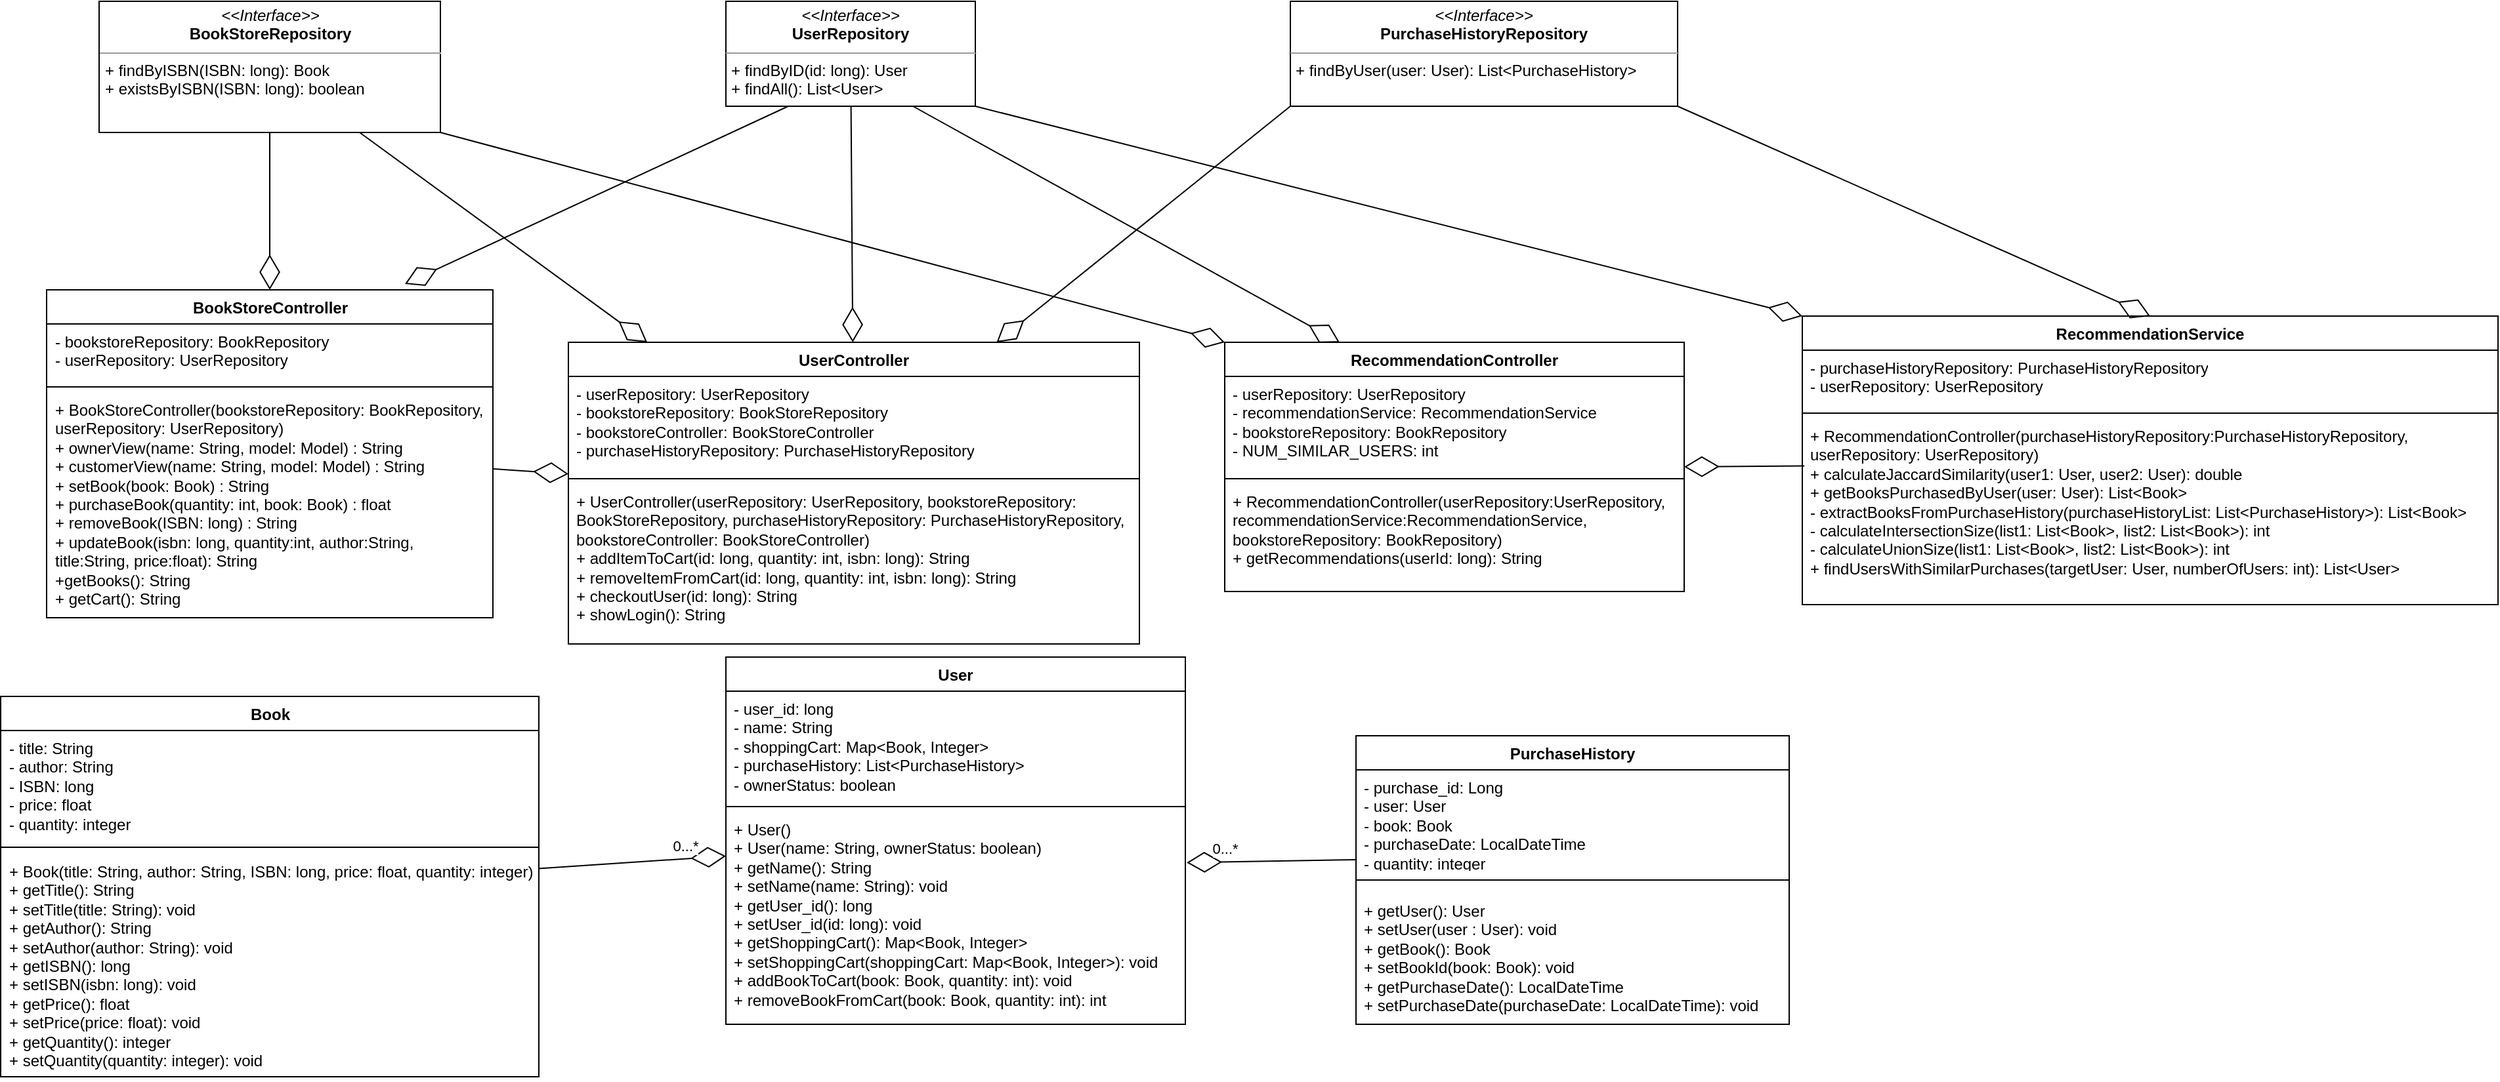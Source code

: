 <mxfile version="22.1.4" type="device" pages="2">
  <diagram name="UML" id="WKEywlk1RXcTtSPavdyv">
    <mxGraphModel dx="3390" dy="2147" grid="1" gridSize="10" guides="1" tooltips="1" connect="1" arrows="1" fold="1" page="1" pageScale="1" pageWidth="850" pageHeight="1100" math="0" shadow="0">
      <root>
        <mxCell id="0" />
        <mxCell id="1" parent="0" />
        <mxCell id="YEF2Sqq3tF4Mfp9ND1T1-14" value="Book" style="swimlane;fontStyle=1;align=center;verticalAlign=top;childLayout=stackLayout;horizontal=1;startSize=26;horizontalStack=0;resizeParent=1;resizeParentMax=0;resizeLast=0;collapsible=1;marginBottom=0;whiteSpace=wrap;html=1;" parent="1" vertex="1">
          <mxGeometry x="-322.5" y="-130" width="410" height="290" as="geometry" />
        </mxCell>
        <mxCell id="YEF2Sqq3tF4Mfp9ND1T1-15" value="- title: String&lt;br style=&quot;border-color: var(--border-color);&quot;&gt;- author: String&lt;br style=&quot;border-color: var(--border-color);&quot;&gt;- ISBN: long&lt;br&gt;- price: float&lt;br&gt;- quantity: integer" style="text;strokeColor=none;fillColor=none;align=left;verticalAlign=top;spacingLeft=4;spacingRight=4;overflow=hidden;rotatable=0;points=[[0,0.5],[1,0.5]];portConstraint=eastwest;whiteSpace=wrap;html=1;" parent="YEF2Sqq3tF4Mfp9ND1T1-14" vertex="1">
          <mxGeometry y="26" width="410" height="84" as="geometry" />
        </mxCell>
        <mxCell id="YEF2Sqq3tF4Mfp9ND1T1-16" value="" style="line;strokeWidth=1;fillColor=none;align=left;verticalAlign=middle;spacingTop=-1;spacingLeft=3;spacingRight=3;rotatable=0;labelPosition=right;points=[];portConstraint=eastwest;strokeColor=inherit;" parent="YEF2Sqq3tF4Mfp9ND1T1-14" vertex="1">
          <mxGeometry y="110" width="410" height="10" as="geometry" />
        </mxCell>
        <mxCell id="YEF2Sqq3tF4Mfp9ND1T1-17" value="+ Book(title: String, author: String, ISBN: long, price: float, quantity: integer)&lt;br&gt;+ getTitle(): String&lt;br&gt;+ setTitle(title: String): void&lt;br&gt;+ getAuthor(): String&lt;br style=&quot;border-color: var(--border-color);&quot;&gt;+ setAuthor(author: String): void&lt;br&gt;+ getISBN(): long&lt;br style=&quot;border-color: var(--border-color);&quot;&gt;+ setISBN(isbn: long): void&lt;br&gt;+ getPrice(): float&lt;br style=&quot;border-color: var(--border-color);&quot;&gt;+ setPrice(price: float): void&lt;br&gt;+ getQuantity(): integer&lt;br style=&quot;border-color: var(--border-color);&quot;&gt;+ setQuantity(quantity: integer): void" style="text;strokeColor=none;fillColor=none;align=left;verticalAlign=top;spacingLeft=4;spacingRight=4;overflow=hidden;rotatable=0;points=[[0,0.5],[1,0.5]];portConstraint=eastwest;whiteSpace=wrap;html=1;" parent="YEF2Sqq3tF4Mfp9ND1T1-14" vertex="1">
          <mxGeometry y="120" width="410" height="170" as="geometry" />
        </mxCell>
        <mxCell id="YEF2Sqq3tF4Mfp9ND1T1-27" value="User" style="swimlane;fontStyle=1;align=center;verticalAlign=top;childLayout=stackLayout;horizontal=1;startSize=26;horizontalStack=0;resizeParent=1;resizeParentMax=0;resizeLast=0;collapsible=1;marginBottom=0;whiteSpace=wrap;html=1;" parent="1" vertex="1">
          <mxGeometry x="230" y="-160" width="350" height="280" as="geometry" />
        </mxCell>
        <mxCell id="YEF2Sqq3tF4Mfp9ND1T1-28" value="- user_id: long&lt;br&gt;- name: String&lt;br&gt;- shoppingCart: Map&amp;lt;Book, Integer&amp;gt;&lt;br&gt;-&amp;nbsp;purchaseHistory&lt;span style=&quot;background-color: initial;&quot;&gt;: List&amp;lt;PurchaseHistory&amp;gt;&lt;br&gt;- ownerStatus: boolean&lt;br&gt;&lt;/span&gt;" style="text;strokeColor=none;fillColor=none;align=left;verticalAlign=top;spacingLeft=4;spacingRight=4;overflow=hidden;rotatable=0;points=[[0,0.5],[1,0.5]];portConstraint=eastwest;whiteSpace=wrap;html=1;" parent="YEF2Sqq3tF4Mfp9ND1T1-27" vertex="1">
          <mxGeometry y="26" width="350" height="84" as="geometry" />
        </mxCell>
        <mxCell id="YEF2Sqq3tF4Mfp9ND1T1-29" value="" style="line;strokeWidth=1;fillColor=none;align=left;verticalAlign=middle;spacingTop=-1;spacingLeft=3;spacingRight=3;rotatable=0;labelPosition=right;points=[];portConstraint=eastwest;strokeColor=inherit;" parent="YEF2Sqq3tF4Mfp9ND1T1-27" vertex="1">
          <mxGeometry y="110" width="350" height="8" as="geometry" />
        </mxCell>
        <mxCell id="YEF2Sqq3tF4Mfp9ND1T1-4" value="+ User()&lt;br&gt;+ User(name: String, ownerStatus: boolean)&lt;br&gt;+ getName(): String&lt;br&gt;+ setName(name: String): void&lt;br&gt;+ getUser_id(): long&lt;br&gt;+ setUser_id(id: long): void&lt;br&gt;+ getShoppingCart(): Map&amp;lt;Book, Integer&amp;gt;&lt;br&gt;+ setShoppingCart(shoppingCart: Map&amp;lt;Book, Integer&amp;gt;): void&lt;br&gt;+ addBookToCart(book: Book, quantity: int): void&lt;br&gt;+ removeBookFromCart(book: Book, quantity: int): int&lt;br&gt;&lt;br&gt;" style="text;strokeColor=none;fillColor=none;align=left;verticalAlign=top;spacingLeft=4;spacingRight=4;overflow=hidden;rotatable=0;points=[[0,0.5],[1,0.5]];portConstraint=eastwest;whiteSpace=wrap;html=1;" parent="YEF2Sqq3tF4Mfp9ND1T1-27" vertex="1">
          <mxGeometry y="118" width="350" height="162" as="geometry" />
        </mxCell>
        <mxCell id="YEF2Sqq3tF4Mfp9ND1T1-51" value="" style="endArrow=diamondThin;endFill=0;endSize=24;html=1;rounded=0;" parent="1" source="YEF2Sqq3tF4Mfp9ND1T1-14" target="YEF2Sqq3tF4Mfp9ND1T1-27" edge="1">
          <mxGeometry width="160" relative="1" as="geometry">
            <mxPoint x="-90" y="-26" as="sourcePoint" />
            <mxPoint x="-90" y="123" as="targetPoint" />
          </mxGeometry>
        </mxCell>
        <mxCell id="YEF2Sqq3tF4Mfp9ND1T1-52" value="0...*" style="edgeLabel;html=1;align=center;verticalAlign=middle;resizable=0;points=[];" parent="YEF2Sqq3tF4Mfp9ND1T1-51" vertex="1" connectable="0">
          <mxGeometry x="0.556" relative="1" as="geometry">
            <mxPoint y="-10" as="offset" />
          </mxGeometry>
        </mxCell>
        <mxCell id="YEF2Sqq3tF4Mfp9ND1T1-53" value="&lt;p style=&quot;margin:0px;margin-top:4px;text-align:center;&quot;&gt;&lt;i&gt;&amp;lt;&amp;lt;Interface&amp;gt;&amp;gt;&lt;/i&gt;&lt;br&gt;&lt;b&gt;BookStoreRepository&lt;/b&gt;&lt;/p&gt;&lt;hr size=&quot;1&quot;&gt;&lt;p style=&quot;margin:0px;margin-left:4px;&quot;&gt;&lt;/p&gt;&lt;p style=&quot;margin:0px;margin-left:4px;&quot;&gt;&lt;span style=&quot;background-color: initial;&quot;&gt;+ findByISBN(ISBN: long): Book&lt;/span&gt;&lt;br&gt;&lt;/p&gt;&lt;p style=&quot;margin:0px;margin-left:4px;&quot;&gt;&lt;span style=&quot;background-color: initial;&quot;&gt;+ existsByISBN(ISBN: long): boolean&lt;/span&gt;&lt;/p&gt;" style="verticalAlign=top;align=left;overflow=fill;fontSize=12;fontFamily=Helvetica;html=1;whiteSpace=wrap;" parent="1" vertex="1">
          <mxGeometry x="-247.5" y="-660" width="260" height="100" as="geometry" />
        </mxCell>
        <mxCell id="YEF2Sqq3tF4Mfp9ND1T1-54" value="&lt;p style=&quot;margin:0px;margin-top:4px;text-align:center;&quot;&gt;&lt;i&gt;&amp;lt;&amp;lt;Interface&amp;gt;&amp;gt;&lt;/i&gt;&lt;br&gt;&lt;b&gt;UserRepository&lt;/b&gt;&lt;/p&gt;&lt;hr size=&quot;1&quot;&gt;&lt;p style=&quot;margin:0px;margin-left:4px;&quot;&gt;&lt;/p&gt;&lt;p style=&quot;margin:0px;margin-left:4px;&quot;&gt;&lt;span style=&quot;background-color: initial;&quot;&gt;+ findByID(id: long): User&lt;/span&gt;&lt;br&gt;&lt;/p&gt;&lt;p style=&quot;margin:0px;margin-left:4px;&quot;&gt;&lt;span style=&quot;background-color: initial;&quot;&gt;+ findAll(): List&amp;lt;User&amp;gt;&lt;/span&gt;&lt;/p&gt;" style="verticalAlign=top;align=left;overflow=fill;fontSize=12;fontFamily=Helvetica;html=1;whiteSpace=wrap;" parent="1" vertex="1">
          <mxGeometry x="230" y="-660" width="190" height="80" as="geometry" />
        </mxCell>
        <mxCell id="YEF2Sqq3tF4Mfp9ND1T1-55" value="BookStoreController" style="swimlane;fontStyle=1;align=center;verticalAlign=top;childLayout=stackLayout;horizontal=1;startSize=26;horizontalStack=0;resizeParent=1;resizeParentMax=0;resizeLast=0;collapsible=1;marginBottom=0;whiteSpace=wrap;html=1;" parent="1" vertex="1">
          <mxGeometry x="-287.5" y="-440" width="340" height="250" as="geometry" />
        </mxCell>
        <mxCell id="YEF2Sqq3tF4Mfp9ND1T1-56" value="- bookstoreRepository: BookRepository&lt;br&gt;- userRepository: UserRepository" style="text;strokeColor=none;fillColor=none;align=left;verticalAlign=top;spacingLeft=4;spacingRight=4;overflow=hidden;rotatable=0;points=[[0,0.5],[1,0.5]];portConstraint=eastwest;whiteSpace=wrap;html=1;" parent="YEF2Sqq3tF4Mfp9ND1T1-55" vertex="1">
          <mxGeometry y="26" width="340" height="44" as="geometry" />
        </mxCell>
        <mxCell id="YEF2Sqq3tF4Mfp9ND1T1-57" value="" style="line;strokeWidth=1;fillColor=none;align=left;verticalAlign=middle;spacingTop=-1;spacingLeft=3;spacingRight=3;rotatable=0;labelPosition=right;points=[];portConstraint=eastwest;strokeColor=inherit;" parent="YEF2Sqq3tF4Mfp9ND1T1-55" vertex="1">
          <mxGeometry y="70" width="340" height="8" as="geometry" />
        </mxCell>
        <mxCell id="YEF2Sqq3tF4Mfp9ND1T1-58" value="+ BookStoreController(bookstoreRepository: BookRepository, userRepository: UserRepository)&lt;br&gt;+ ownerView(name: String, model: Model) : String&lt;br&gt;+ customerView(name: String, model: Model) : String&lt;br&gt;+ setBook(book: Book) : String&lt;br&gt;+ purchaseBook(quantity: int, book: Book) : float&lt;br style=&quot;border-color: var(--border-color);&quot;&gt;+ removeBook(ISBN: long) : String&lt;br&gt;+ updateBook(isbn: long, quantity:int, author:String, title:String, price:float): String&lt;br&gt;+getBooks():&amp;nbsp;String&lt;br&gt;+ getCart(): String" style="text;strokeColor=none;fillColor=none;align=left;verticalAlign=top;spacingLeft=4;spacingRight=4;overflow=hidden;rotatable=0;points=[[0,0.5],[1,0.5]];portConstraint=eastwest;whiteSpace=wrap;html=1;" parent="YEF2Sqq3tF4Mfp9ND1T1-55" vertex="1">
          <mxGeometry y="78" width="340" height="172" as="geometry" />
        </mxCell>
        <mxCell id="YEF2Sqq3tF4Mfp9ND1T1-59" value="UserController" style="swimlane;fontStyle=1;align=center;verticalAlign=top;childLayout=stackLayout;horizontal=1;startSize=26;horizontalStack=0;resizeParent=1;resizeParentMax=0;resizeLast=0;collapsible=1;marginBottom=0;whiteSpace=wrap;html=1;" parent="1" vertex="1">
          <mxGeometry x="110" y="-400" width="435" height="230" as="geometry" />
        </mxCell>
        <mxCell id="YEF2Sqq3tF4Mfp9ND1T1-60" value="- userRepository: UserRepository&lt;br&gt;- bookstoreRepository: BookStoreRepository&lt;br&gt;- bookstoreController: BookStoreController&lt;br&gt;- purchaseHistoryRepository: PurchaseHistoryRepository" style="text;strokeColor=none;fillColor=none;align=left;verticalAlign=top;spacingLeft=4;spacingRight=4;overflow=hidden;rotatable=0;points=[[0,0.5],[1,0.5]];portConstraint=eastwest;whiteSpace=wrap;html=1;" parent="YEF2Sqq3tF4Mfp9ND1T1-59" vertex="1">
          <mxGeometry y="26" width="435" height="74" as="geometry" />
        </mxCell>
        <mxCell id="YEF2Sqq3tF4Mfp9ND1T1-61" value="" style="line;strokeWidth=1;fillColor=none;align=left;verticalAlign=middle;spacingTop=-1;spacingLeft=3;spacingRight=3;rotatable=0;labelPosition=right;points=[];portConstraint=eastwest;strokeColor=inherit;" parent="YEF2Sqq3tF4Mfp9ND1T1-59" vertex="1">
          <mxGeometry y="100" width="435" height="8" as="geometry" />
        </mxCell>
        <mxCell id="YEF2Sqq3tF4Mfp9ND1T1-62" value="+ UserController(userRepository: UserRepository, bookstoreRepository: BookStoreRepository, purchaseHistoryRepository: PurchaseHistoryRepository, bookstoreController: BookStoreController)&lt;br&gt;+ addItemToCart(id: long, quantity: int, isbn: long): String&lt;br&gt;+&amp;nbsp;removeItemFromCart(id: long, quantity: int, isbn: long): String&lt;br&gt;+&amp;nbsp;checkoutUser(id: long): String&lt;br&gt;+&amp;nbsp;showLogin(): String&lt;br&gt;&lt;br&gt;" style="text;strokeColor=none;fillColor=none;align=left;verticalAlign=top;spacingLeft=4;spacingRight=4;overflow=hidden;rotatable=0;points=[[0,0.5],[1,0.5]];portConstraint=eastwest;whiteSpace=wrap;html=1;" parent="YEF2Sqq3tF4Mfp9ND1T1-59" vertex="1">
          <mxGeometry y="108" width="435" height="122" as="geometry" />
        </mxCell>
        <mxCell id="YEF2Sqq3tF4Mfp9ND1T1-63" value="" style="endArrow=diamondThin;endFill=0;endSize=24;html=1;rounded=0;" parent="1" source="YEF2Sqq3tF4Mfp9ND1T1-53" target="YEF2Sqq3tF4Mfp9ND1T1-55" edge="1">
          <mxGeometry width="160" relative="1" as="geometry">
            <mxPoint x="-140" y="-390" as="sourcePoint" />
            <mxPoint x="20" y="-390" as="targetPoint" />
          </mxGeometry>
        </mxCell>
        <mxCell id="YEF2Sqq3tF4Mfp9ND1T1-64" value="" style="endArrow=diamondThin;endFill=0;endSize=24;html=1;rounded=0;" parent="1" source="YEF2Sqq3tF4Mfp9ND1T1-54" target="YEF2Sqq3tF4Mfp9ND1T1-59" edge="1">
          <mxGeometry width="160" relative="1" as="geometry">
            <mxPoint x="270" y="-390" as="sourcePoint" />
            <mxPoint x="430" y="-390" as="targetPoint" />
          </mxGeometry>
        </mxCell>
        <mxCell id="UNTQfhGXlUXe9K679DsB-1" value="" style="endArrow=diamondThin;endFill=0;endSize=24;html=1;rounded=0;" parent="1" source="YEF2Sqq3tF4Mfp9ND1T1-53" target="YEF2Sqq3tF4Mfp9ND1T1-59" edge="1">
          <mxGeometry width="160" relative="1" as="geometry">
            <mxPoint x="-107" y="-430" as="sourcePoint" />
            <mxPoint x="-107" y="-390" as="targetPoint" />
          </mxGeometry>
        </mxCell>
        <mxCell id="UNTQfhGXlUXe9K679DsB-3" value="" style="endArrow=diamondThin;endFill=0;endSize=24;html=1;rounded=0;" parent="1" source="YEF2Sqq3tF4Mfp9ND1T1-55" target="YEF2Sqq3tF4Mfp9ND1T1-59" edge="1">
          <mxGeometry width="160" relative="1" as="geometry">
            <mxPoint x="-97" y="-420" as="sourcePoint" />
            <mxPoint x="-97" y="-380" as="targetPoint" />
          </mxGeometry>
        </mxCell>
        <mxCell id="JMdeGjAT3sS1Xwz495Ht-1" value="&lt;p style=&quot;margin:0px;margin-top:4px;text-align:center;&quot;&gt;&lt;i&gt;&amp;lt;&amp;lt;Interface&amp;gt;&amp;gt;&lt;/i&gt;&lt;br&gt;&lt;b&gt;PurchaseHistoryRepository&lt;/b&gt;&lt;/p&gt;&lt;hr size=&quot;1&quot;&gt;&lt;p style=&quot;margin:0px;margin-left:4px;&quot;&gt;&lt;/p&gt;&lt;p style=&quot;margin:0px;margin-left:4px;&quot;&gt;&lt;span style=&quot;background-color: initial;&quot;&gt;+ findByUser(user: User): List&amp;lt;PurchaseHistory&amp;gt;&lt;/span&gt;&lt;/p&gt;" style="verticalAlign=top;align=left;overflow=fill;fontSize=12;fontFamily=Helvetica;html=1;whiteSpace=wrap;" vertex="1" parent="1">
          <mxGeometry x="660" y="-660" width="295" height="80" as="geometry" />
        </mxCell>
        <mxCell id="JMdeGjAT3sS1Xwz495Ht-2" value="PurchaseHistory" style="swimlane;fontStyle=1;align=center;verticalAlign=top;childLayout=stackLayout;horizontal=1;startSize=26;horizontalStack=0;resizeParent=1;resizeParentMax=0;resizeLast=0;collapsible=1;marginBottom=0;whiteSpace=wrap;html=1;" vertex="1" parent="1">
          <mxGeometry x="710" y="-100" width="330" height="220" as="geometry" />
        </mxCell>
        <mxCell id="JMdeGjAT3sS1Xwz495Ht-3" value="- purchase_id: Long&lt;br style=&quot;border-color: var(--border-color);&quot;&gt;- user: User&lt;br style=&quot;border-color: var(--border-color);&quot;&gt;- book: Book&lt;br&gt;- purchaseDate: LocalDateTime&lt;br&gt;- quantity: integer" style="text;strokeColor=none;fillColor=none;align=left;verticalAlign=top;spacingLeft=4;spacingRight=4;overflow=hidden;rotatable=0;points=[[0,0.5],[1,0.5]];portConstraint=eastwest;whiteSpace=wrap;html=1;" vertex="1" parent="JMdeGjAT3sS1Xwz495Ht-2">
          <mxGeometry y="26" width="330" height="74" as="geometry" />
        </mxCell>
        <mxCell id="JMdeGjAT3sS1Xwz495Ht-4" value="" style="line;strokeWidth=1;fillColor=none;align=left;verticalAlign=middle;spacingTop=-1;spacingLeft=3;spacingRight=3;rotatable=0;labelPosition=right;points=[];portConstraint=eastwest;strokeColor=inherit;" vertex="1" parent="JMdeGjAT3sS1Xwz495Ht-2">
          <mxGeometry y="100" width="330" height="20" as="geometry" />
        </mxCell>
        <mxCell id="JMdeGjAT3sS1Xwz495Ht-5" value="+ getUser(): User&lt;br&gt;+ setUser(user : User): void&lt;br&gt;+ getBook(): Book&lt;br&gt;+ setBookId(book: Book): void&lt;br&gt;+ getPurchaseDate(): LocalDateTime&lt;br&gt;+ setPurchaseDate(purchaseDate: LocalDateTime): void" style="text;strokeColor=none;fillColor=none;align=left;verticalAlign=top;spacingLeft=4;spacingRight=4;overflow=hidden;rotatable=0;points=[[0,0.5],[1,0.5]];portConstraint=eastwest;whiteSpace=wrap;html=1;" vertex="1" parent="JMdeGjAT3sS1Xwz495Ht-2">
          <mxGeometry y="120" width="330" height="100" as="geometry" />
        </mxCell>
        <mxCell id="JMdeGjAT3sS1Xwz495Ht-7" value="RecommendationController" style="swimlane;fontStyle=1;align=center;verticalAlign=top;childLayout=stackLayout;horizontal=1;startSize=26;horizontalStack=0;resizeParent=1;resizeParentMax=0;resizeLast=0;collapsible=1;marginBottom=0;whiteSpace=wrap;html=1;" vertex="1" parent="1">
          <mxGeometry x="610" y="-400" width="350" height="190" as="geometry" />
        </mxCell>
        <mxCell id="JMdeGjAT3sS1Xwz495Ht-8" value="- userRepository: UserRepository&lt;br&gt;- recommendationService: RecommendationService&lt;br&gt;- bookstoreRepository: BookRepository&lt;br&gt;- NUM_SIMILAR_USERS: int" style="text;strokeColor=none;fillColor=none;align=left;verticalAlign=top;spacingLeft=4;spacingRight=4;overflow=hidden;rotatable=0;points=[[0,0.5],[1,0.5]];portConstraint=eastwest;whiteSpace=wrap;html=1;" vertex="1" parent="JMdeGjAT3sS1Xwz495Ht-7">
          <mxGeometry y="26" width="350" height="74" as="geometry" />
        </mxCell>
        <mxCell id="JMdeGjAT3sS1Xwz495Ht-9" value="" style="line;strokeWidth=1;fillColor=none;align=left;verticalAlign=middle;spacingTop=-1;spacingLeft=3;spacingRight=3;rotatable=0;labelPosition=right;points=[];portConstraint=eastwest;strokeColor=inherit;" vertex="1" parent="JMdeGjAT3sS1Xwz495Ht-7">
          <mxGeometry y="100" width="350" height="8" as="geometry" />
        </mxCell>
        <mxCell id="JMdeGjAT3sS1Xwz495Ht-10" value="+ RecommendationController(userRepository:UserRepository, recommendationService:RecommendationService, bookstoreRepository: BookRepository)&lt;br&gt;+ getRecommendations(userId: long): String" style="text;strokeColor=none;fillColor=none;align=left;verticalAlign=top;spacingLeft=4;spacingRight=4;overflow=hidden;rotatable=0;points=[[0,0.5],[1,0.5]];portConstraint=eastwest;whiteSpace=wrap;html=1;" vertex="1" parent="JMdeGjAT3sS1Xwz495Ht-7">
          <mxGeometry y="108" width="350" height="82" as="geometry" />
        </mxCell>
        <mxCell id="JMdeGjAT3sS1Xwz495Ht-11" value="RecommendationService" style="swimlane;fontStyle=1;align=center;verticalAlign=top;childLayout=stackLayout;horizontal=1;startSize=26;horizontalStack=0;resizeParent=1;resizeParentMax=0;resizeLast=0;collapsible=1;marginBottom=0;whiteSpace=wrap;html=1;" vertex="1" parent="1">
          <mxGeometry x="1050" y="-420" width="530" height="220" as="geometry" />
        </mxCell>
        <mxCell id="JMdeGjAT3sS1Xwz495Ht-12" value="- purchaseHistoryRepository:&amp;nbsp;PurchaseHistoryRepository&lt;br&gt;- userRepository: UserRepository" style="text;strokeColor=none;fillColor=none;align=left;verticalAlign=top;spacingLeft=4;spacingRight=4;overflow=hidden;rotatable=0;points=[[0,0.5],[1,0.5]];portConstraint=eastwest;whiteSpace=wrap;html=1;" vertex="1" parent="JMdeGjAT3sS1Xwz495Ht-11">
          <mxGeometry y="26" width="530" height="44" as="geometry" />
        </mxCell>
        <mxCell id="JMdeGjAT3sS1Xwz495Ht-13" value="" style="line;strokeWidth=1;fillColor=none;align=left;verticalAlign=middle;spacingTop=-1;spacingLeft=3;spacingRight=3;rotatable=0;labelPosition=right;points=[];portConstraint=eastwest;strokeColor=inherit;" vertex="1" parent="JMdeGjAT3sS1Xwz495Ht-11">
          <mxGeometry y="70" width="530" height="8" as="geometry" />
        </mxCell>
        <mxCell id="JMdeGjAT3sS1Xwz495Ht-14" value="+ RecommendationController(purchaseHistoryRepository:PurchaseHistoryRepository, userRepository: UserRepository)&lt;br&gt;+ calculateJaccardSimilarity(user1: User, user2: User): double&lt;br&gt;+&amp;nbsp;getBooksPurchasedByUser(user: User): List&amp;lt;Book&amp;gt;&lt;br&gt;-&amp;nbsp;extractBooksFromPurchaseHistory(purchaseHistoryList: List&amp;lt;PurchaseHistory&amp;gt;): List&amp;lt;Book&amp;gt;&lt;br&gt;-&amp;nbsp;calculateIntersectionSize(list1: List&amp;lt;Book&amp;gt;, list2: List&amp;lt;Book&amp;gt;): int&lt;br&gt;-&amp;nbsp;calculateUnionSize(list1: List&amp;lt;Book&amp;gt;, list2: List&amp;lt;Book&amp;gt;): int&lt;br&gt;+&amp;nbsp;findUsersWithSimilarPurchases(targetUser: User, numberOfUsers: int): List&amp;lt;User&amp;gt;" style="text;strokeColor=none;fillColor=none;align=left;verticalAlign=top;spacingLeft=4;spacingRight=4;overflow=hidden;rotatable=0;points=[[0,0.5],[1,0.5]];portConstraint=eastwest;whiteSpace=wrap;html=1;" vertex="1" parent="JMdeGjAT3sS1Xwz495Ht-11">
          <mxGeometry y="78" width="530" height="142" as="geometry" />
        </mxCell>
        <mxCell id="JMdeGjAT3sS1Xwz495Ht-15" value="" style="endArrow=diamondThin;endFill=0;endSize=24;html=1;rounded=0;entryX=0.803;entryY=-0.018;entryDx=0;entryDy=0;entryPerimeter=0;exitX=0.25;exitY=1;exitDx=0;exitDy=0;" edge="1" parent="1" source="YEF2Sqq3tF4Mfp9ND1T1-54" target="YEF2Sqq3tF4Mfp9ND1T1-55">
          <mxGeometry width="160" relative="1" as="geometry">
            <mxPoint x="338" y="-460" as="sourcePoint" />
            <mxPoint x="338" y="-390" as="targetPoint" />
          </mxGeometry>
        </mxCell>
        <mxCell id="JMdeGjAT3sS1Xwz495Ht-17" value="" style="endArrow=diamondThin;endFill=0;endSize=24;html=1;rounded=0;exitX=0;exitY=1;exitDx=0;exitDy=0;entryX=0.75;entryY=0;entryDx=0;entryDy=0;" edge="1" parent="1" source="JMdeGjAT3sS1Xwz495Ht-1" target="YEF2Sqq3tF4Mfp9ND1T1-59">
          <mxGeometry width="160" relative="1" as="geometry">
            <mxPoint x="335" y="-570" as="sourcePoint" />
            <mxPoint x="337" y="-390" as="targetPoint" />
          </mxGeometry>
        </mxCell>
        <mxCell id="JMdeGjAT3sS1Xwz495Ht-18" value="" style="endArrow=diamondThin;endFill=0;endSize=24;html=1;rounded=0;exitX=1;exitY=1;exitDx=0;exitDy=0;entryX=0.5;entryY=0;entryDx=0;entryDy=0;" edge="1" parent="1" source="JMdeGjAT3sS1Xwz495Ht-1" target="JMdeGjAT3sS1Xwz495Ht-11">
          <mxGeometry width="160" relative="1" as="geometry">
            <mxPoint x="670" y="-570" as="sourcePoint" />
            <mxPoint x="446" y="-390" as="targetPoint" />
          </mxGeometry>
        </mxCell>
        <mxCell id="JMdeGjAT3sS1Xwz495Ht-19" value="" style="endArrow=diamondThin;endFill=0;endSize=24;html=1;rounded=0;entryX=0.25;entryY=0;entryDx=0;entryDy=0;exitX=0.75;exitY=1;exitDx=0;exitDy=0;" edge="1" parent="1" source="YEF2Sqq3tF4Mfp9ND1T1-54" target="JMdeGjAT3sS1Xwz495Ht-7">
          <mxGeometry width="160" relative="1" as="geometry">
            <mxPoint x="335" y="-570" as="sourcePoint" />
            <mxPoint x="337" y="-390" as="targetPoint" />
          </mxGeometry>
        </mxCell>
        <mxCell id="JMdeGjAT3sS1Xwz495Ht-20" value="" style="endArrow=diamondThin;endFill=0;endSize=24;html=1;rounded=0;entryX=0;entryY=0;entryDx=0;entryDy=0;exitX=1;exitY=1;exitDx=0;exitDy=0;" edge="1" parent="1" source="YEF2Sqq3tF4Mfp9ND1T1-54" target="JMdeGjAT3sS1Xwz495Ht-11">
          <mxGeometry width="160" relative="1" as="geometry">
            <mxPoint x="383" y="-570" as="sourcePoint" />
            <mxPoint x="660" y="-390" as="targetPoint" />
          </mxGeometry>
        </mxCell>
        <mxCell id="JMdeGjAT3sS1Xwz495Ht-21" value="" style="endArrow=diamondThin;endFill=0;endSize=24;html=1;rounded=0;entryX=0;entryY=0;entryDx=0;entryDy=0;exitX=1;exitY=1;exitDx=0;exitDy=0;" edge="1" parent="1" source="YEF2Sqq3tF4Mfp9ND1T1-53" target="JMdeGjAT3sS1Xwz495Ht-7">
          <mxGeometry width="160" relative="1" as="geometry">
            <mxPoint x="-39" y="-550" as="sourcePoint" />
            <mxPoint x="180" y="-390" as="targetPoint" />
          </mxGeometry>
        </mxCell>
        <mxCell id="JMdeGjAT3sS1Xwz495Ht-22" value="" style="endArrow=diamondThin;endFill=0;endSize=24;html=1;rounded=0;exitX=0.003;exitY=0.255;exitDx=0;exitDy=0;exitPerimeter=0;entryX=1;entryY=0.931;entryDx=0;entryDy=0;entryPerimeter=0;" edge="1" parent="1" source="JMdeGjAT3sS1Xwz495Ht-14" target="JMdeGjAT3sS1Xwz495Ht-8">
          <mxGeometry width="160" relative="1" as="geometry">
            <mxPoint x="1011.06" y="-307.21" as="sourcePoint" />
            <mxPoint x="627" y="-156" as="targetPoint" />
          </mxGeometry>
        </mxCell>
        <mxCell id="JMdeGjAT3sS1Xwz495Ht-25" value="" style="endArrow=diamondThin;endFill=0;endSize=24;html=1;rounded=0;entryX=1.003;entryY=0.239;entryDx=0;entryDy=0;entryPerimeter=0;exitX=0.002;exitY=0.925;exitDx=0;exitDy=0;exitPerimeter=0;" edge="1" parent="1" source="JMdeGjAT3sS1Xwz495Ht-3" target="YEF2Sqq3tF4Mfp9ND1T1-4">
          <mxGeometry width="160" relative="1" as="geometry">
            <mxPoint x="680" y="-11" as="sourcePoint" />
            <mxPoint x="822" y="-11" as="targetPoint" />
          </mxGeometry>
        </mxCell>
        <mxCell id="JMdeGjAT3sS1Xwz495Ht-26" value="0...*" style="edgeLabel;html=1;align=center;verticalAlign=middle;resizable=0;points=[];" vertex="1" connectable="0" parent="JMdeGjAT3sS1Xwz495Ht-25">
          <mxGeometry x="0.556" relative="1" as="geometry">
            <mxPoint y="-10" as="offset" />
          </mxGeometry>
        </mxCell>
      </root>
    </mxGraphModel>
  </diagram>
  <diagram id="Xr7raITtzeWET-3OJeXv" name="ORM">
    <mxGraphModel dx="2339" dy="764" grid="1" gridSize="10" guides="1" tooltips="1" connect="1" arrows="1" fold="1" page="1" pageScale="1" pageWidth="850" pageHeight="1100" math="0" shadow="0">
      <root>
        <mxCell id="0" />
        <mxCell id="1" parent="0" />
        <mxCell id="PZGTyCM44yKFTyE2QcQD-1" value="Book" style="ellipse;whiteSpace=wrap;html=1;aspect=fixed;" parent="1" vertex="1">
          <mxGeometry x="150" y="200" width="80" height="80" as="geometry" />
        </mxCell>
        <mxCell id="PZGTyCM44yKFTyE2QcQD-2" value="User" style="ellipse;whiteSpace=wrap;html=1;aspect=fixed;" parent="1" vertex="1">
          <mxGeometry x="-200" y="200" width="80" height="80" as="geometry" />
        </mxCell>
        <mxCell id="PZGTyCM44yKFTyE2QcQD-3" value="Bookstore&lt;br&gt;Controller" style="ellipse;whiteSpace=wrap;html=1;aspect=fixed;" parent="1" vertex="1">
          <mxGeometry x="50" y="320" width="80" height="80" as="geometry" />
        </mxCell>
        <mxCell id="PZGTyCM44yKFTyE2QcQD-4" value="title" style="ellipse;whiteSpace=wrap;html=1;" parent="1" vertex="1">
          <mxGeometry x="40" y="80" width="60" height="40" as="geometry" />
        </mxCell>
        <mxCell id="PZGTyCM44yKFTyE2QcQD-5" value="author" style="ellipse;whiteSpace=wrap;html=1;" parent="1" vertex="1">
          <mxGeometry x="100" y="40" width="60" height="40" as="geometry" />
        </mxCell>
        <mxCell id="PZGTyCM44yKFTyE2QcQD-6" value="isbn" style="ellipse;whiteSpace=wrap;html=1;" parent="1" vertex="1">
          <mxGeometry x="280" y="80" width="60" height="40" as="geometry" />
        </mxCell>
        <mxCell id="PZGTyCM44yKFTyE2QcQD-7" value="price" style="ellipse;whiteSpace=wrap;html=1;" parent="1" vertex="1">
          <mxGeometry x="160" y="80" width="60" height="40" as="geometry" />
        </mxCell>
        <mxCell id="PZGTyCM44yKFTyE2QcQD-8" value="quantity" style="ellipse;whiteSpace=wrap;html=1;" parent="1" vertex="1">
          <mxGeometry x="220" y="40" width="60" height="40" as="geometry" />
        </mxCell>
        <mxCell id="PZGTyCM44yKFTyE2QcQD-9" value="" style="endArrow=none;dashed=1;html=1;rounded=0;" parent="1" source="PZGTyCM44yKFTyE2QcQD-4" target="PZGTyCM44yKFTyE2QcQD-1" edge="1">
          <mxGeometry width="50" height="50" relative="1" as="geometry">
            <mxPoint x="90" y="190" as="sourcePoint" />
            <mxPoint x="140" y="140" as="targetPoint" />
          </mxGeometry>
        </mxCell>
        <mxCell id="PZGTyCM44yKFTyE2QcQD-10" value="" style="endArrow=none;dashed=1;html=1;rounded=0;" parent="1" source="PZGTyCM44yKFTyE2QcQD-5" target="PZGTyCM44yKFTyE2QcQD-1" edge="1">
          <mxGeometry width="50" height="50" relative="1" as="geometry">
            <mxPoint x="95" y="127" as="sourcePoint" />
            <mxPoint x="174" y="220" as="targetPoint" />
          </mxGeometry>
        </mxCell>
        <mxCell id="PZGTyCM44yKFTyE2QcQD-11" value="" style="endArrow=none;dashed=1;html=1;rounded=0;" parent="1" source="PZGTyCM44yKFTyE2QcQD-7" target="PZGTyCM44yKFTyE2QcQD-1" edge="1">
          <mxGeometry width="50" height="50" relative="1" as="geometry">
            <mxPoint x="105" y="137" as="sourcePoint" />
            <mxPoint x="184" y="230" as="targetPoint" />
          </mxGeometry>
        </mxCell>
        <mxCell id="PZGTyCM44yKFTyE2QcQD-12" value="" style="endArrow=none;dashed=1;html=1;rounded=0;" parent="1" source="PZGTyCM44yKFTyE2QcQD-6" target="PZGTyCM44yKFTyE2QcQD-1" edge="1">
          <mxGeometry width="50" height="50" relative="1" as="geometry">
            <mxPoint x="115" y="147" as="sourcePoint" />
            <mxPoint x="194" y="240" as="targetPoint" />
          </mxGeometry>
        </mxCell>
        <mxCell id="PZGTyCM44yKFTyE2QcQD-13" value="" style="endArrow=none;dashed=1;html=1;rounded=0;" parent="1" source="PZGTyCM44yKFTyE2QcQD-8" target="PZGTyCM44yKFTyE2QcQD-1" edge="1">
          <mxGeometry width="50" height="50" relative="1" as="geometry">
            <mxPoint x="125" y="157" as="sourcePoint" />
            <mxPoint x="204" y="250" as="targetPoint" />
          </mxGeometry>
        </mxCell>
        <mxCell id="tYGfMa-dhY1uwydwPGSH-1" value="Has a" style="rounded=0;whiteSpace=wrap;html=1;" parent="1" vertex="1">
          <mxGeometry x="-60" y="225" width="80" height="30" as="geometry" />
        </mxCell>
        <mxCell id="tYGfMa-dhY1uwydwPGSH-3" value="" style="endArrow=none;html=1;rounded=0;" parent="1" source="JHjyLI4JNmmWMpRtlZ-s-3" target="tYGfMa-dhY1uwydwPGSH-1" edge="1">
          <mxGeometry width="50" height="50" relative="1" as="geometry">
            <mxPoint x="-100" y="310" as="sourcePoint" />
            <mxPoint x="-50" y="260" as="targetPoint" />
          </mxGeometry>
        </mxCell>
        <mxCell id="tYGfMa-dhY1uwydwPGSH-4" value="" style="endArrow=none;html=1;rounded=0;" parent="1" source="tYGfMa-dhY1uwydwPGSH-1" target="PZGTyCM44yKFTyE2QcQD-1" edge="1">
          <mxGeometry width="50" height="50" relative="1" as="geometry">
            <mxPoint x="90" y="280" as="sourcePoint" />
            <mxPoint x="140" y="230" as="targetPoint" />
          </mxGeometry>
        </mxCell>
        <mxCell id="IfACerjovCqw8yg0nIaX-1" value="Bookstore Repository" style="ellipse;whiteSpace=wrap;html=1;aspect=fixed;" parent="1" vertex="1">
          <mxGeometry x="270" y="320" width="80" height="80" as="geometry" />
        </mxCell>
        <mxCell id="IfACerjovCqw8yg0nIaX-2" value="Has a" style="rounded=0;whiteSpace=wrap;html=1;" parent="1" vertex="1">
          <mxGeometry x="160" y="345" width="80" height="30" as="geometry" />
        </mxCell>
        <mxCell id="IfACerjovCqw8yg0nIaX-3" value="" style="endArrow=none;html=1;rounded=0;" parent="1" source="PZGTyCM44yKFTyE2QcQD-3" target="IfACerjovCqw8yg0nIaX-2" edge="1">
          <mxGeometry width="50" height="50" relative="1" as="geometry">
            <mxPoint x="280" y="470" as="sourcePoint" />
            <mxPoint x="330" y="420" as="targetPoint" />
          </mxGeometry>
        </mxCell>
        <mxCell id="IfACerjovCqw8yg0nIaX-4" value="" style="endArrow=none;html=1;rounded=0;" parent="1" source="IfACerjovCqw8yg0nIaX-2" target="IfACerjovCqw8yg0nIaX-1" edge="1">
          <mxGeometry width="50" height="50" relative="1" as="geometry">
            <mxPoint x="250" y="490" as="sourcePoint" />
            <mxPoint x="290" y="490" as="targetPoint" />
          </mxGeometry>
        </mxCell>
        <mxCell id="IfACerjovCqw8yg0nIaX-5" value="Has" style="rounded=0;whiteSpace=wrap;html=1;" parent="1" vertex="1">
          <mxGeometry x="270" y="225" width="80" height="30" as="geometry" />
        </mxCell>
        <mxCell id="IfACerjovCqw8yg0nIaX-6" value="" style="endArrow=none;html=1;rounded=0;" parent="1" source="PZGTyCM44yKFTyE2QcQD-6" target="IfACerjovCqw8yg0nIaX-5" edge="1">
          <mxGeometry width="50" height="50" relative="1" as="geometry">
            <mxPoint x="200.005" y="149.997" as="sourcePoint" />
            <mxPoint x="330.49" y="305.08" as="targetPoint" />
          </mxGeometry>
        </mxCell>
        <mxCell id="IfACerjovCqw8yg0nIaX-7" value="" style="endArrow=none;html=1;rounded=0;" parent="1" source="IfACerjovCqw8yg0nIaX-5" target="IfACerjovCqw8yg0nIaX-1" edge="1">
          <mxGeometry width="50" height="50" relative="1" as="geometry">
            <mxPoint x="250.49" y="375.08" as="sourcePoint" />
            <mxPoint x="390.654" y="358.701" as="targetPoint" />
          </mxGeometry>
        </mxCell>
        <mxCell id="IfACerjovCqw8yg0nIaX-8" value="User&lt;br&gt;Repository" style="ellipse;whiteSpace=wrap;html=1;aspect=fixed;" parent="1" vertex="1">
          <mxGeometry x="-200" y="320" width="80" height="80" as="geometry" />
        </mxCell>
        <mxCell id="IfACerjovCqw8yg0nIaX-9" value="Has" style="rounded=0;whiteSpace=wrap;html=1;" parent="1" vertex="1">
          <mxGeometry x="-340" y="345" width="80" height="30" as="geometry" />
        </mxCell>
        <mxCell id="IfACerjovCqw8yg0nIaX-10" value="" style="endArrow=none;html=1;rounded=0;" parent="1" source="xcND5-Iyi-f9uK6_3agh-1" target="IfACerjovCqw8yg0nIaX-9" edge="1">
          <mxGeometry width="50" height="50" relative="1" as="geometry">
            <mxPoint x="-601.489" y="240.002" as="sourcePoint" />
            <mxPoint x="-149.51" y="304.27" as="targetPoint" />
          </mxGeometry>
        </mxCell>
        <mxCell id="IfACerjovCqw8yg0nIaX-11" value="" style="endArrow=none;html=1;rounded=0;" parent="1" source="IfACerjovCqw8yg0nIaX-9" target="IfACerjovCqw8yg0nIaX-8" edge="1">
          <mxGeometry width="50" height="50" relative="1" as="geometry">
            <mxPoint x="-229.51" y="374.27" as="sourcePoint" />
            <mxPoint x="-610.883" y="460.831" as="targetPoint" />
          </mxGeometry>
        </mxCell>
        <mxCell id="IfACerjovCqw8yg0nIaX-12" value="name" style="ellipse;whiteSpace=wrap;html=1;" parent="1" vertex="1">
          <mxGeometry x="-140" y="80" width="60" height="40" as="geometry" />
        </mxCell>
        <mxCell id="IfACerjovCqw8yg0nIaX-13" value="" style="endArrow=none;dashed=1;html=1;rounded=0;" parent="1" source="IfACerjovCqw8yg0nIaX-12" target="PZGTyCM44yKFTyE2QcQD-2" edge="1">
          <mxGeometry width="50" height="50" relative="1" as="geometry">
            <mxPoint x="-245" y="137" as="sourcePoint" />
            <mxPoint x="-160" y="200" as="targetPoint" />
          </mxGeometry>
        </mxCell>
        <mxCell id="JHjyLI4JNmmWMpRtlZ-s-1" value="owner&lt;br&gt;Statas" style="ellipse;whiteSpace=wrap;html=1;" parent="1" vertex="1">
          <mxGeometry x="-240" y="80" width="60" height="40" as="geometry" />
        </mxCell>
        <mxCell id="JHjyLI4JNmmWMpRtlZ-s-2" value="" style="endArrow=none;dashed=1;html=1;rounded=0;" parent="1" source="JHjyLI4JNmmWMpRtlZ-s-1" target="PZGTyCM44yKFTyE2QcQD-2" edge="1">
          <mxGeometry width="50" height="50" relative="1" as="geometry">
            <mxPoint x="-315" y="137" as="sourcePoint" />
            <mxPoint x="-230" y="200" as="targetPoint" />
          </mxGeometry>
        </mxCell>
        <mxCell id="JHjyLI4JNmmWMpRtlZ-s-3" value="cart" style="ellipse;whiteSpace=wrap;html=1;" parent="1" vertex="1">
          <mxGeometry x="-50" y="80" width="60" height="40" as="geometry" />
        </mxCell>
        <mxCell id="JHjyLI4JNmmWMpRtlZ-s-4" value="" style="endArrow=none;dashed=1;html=1;rounded=0;" parent="1" source="JHjyLI4JNmmWMpRtlZ-s-3" target="PZGTyCM44yKFTyE2QcQD-2" edge="1">
          <mxGeometry width="50" height="50" relative="1" as="geometry">
            <mxPoint x="-98.37" y="137" as="sourcePoint" />
            <mxPoint x="-120.002" y="247.536" as="targetPoint" />
          </mxGeometry>
        </mxCell>
        <mxCell id="xcND5-Iyi-f9uK6_3agh-1" value="id" style="ellipse;whiteSpace=wrap;html=1;" parent="1" vertex="1">
          <mxGeometry x="-330" y="80" width="60" height="40" as="geometry" />
        </mxCell>
        <mxCell id="xcND5-Iyi-f9uK6_3agh-2" value="" style="endArrow=none;dashed=1;html=1;rounded=0;" parent="1" source="xcND5-Iyi-f9uK6_3agh-1" target="PZGTyCM44yKFTyE2QcQD-2" edge="1">
          <mxGeometry width="50" height="50" relative="1" as="geometry">
            <mxPoint x="-385" y="137" as="sourcePoint" />
            <mxPoint x="-300" y="200" as="targetPoint" />
          </mxGeometry>
        </mxCell>
        <mxCell id="JLnCg-3nQnDb9WRr1jS_-1" value="user1:book1:5&lt;br&gt;user1:book2:2&lt;br&gt;user2:book1:1&lt;br&gt;the last number represents&lt;br&gt;the number of that book&lt;br&gt;the user has" style="text;html=1;align=center;verticalAlign=middle;resizable=0;points=[];autosize=1;strokeColor=none;fillColor=none;" parent="1" vertex="1">
          <mxGeometry x="-106" y="250" width="170" height="100" as="geometry" />
        </mxCell>
        <mxCell id="JLnCg-3nQnDb9WRr1jS_-2" value="bookRepo1:book1&lt;br&gt;bookRepo1:book2&lt;br&gt;bookRepo2:book1" style="text;html=1;align=center;verticalAlign=middle;resizable=0;points=[];autosize=1;strokeColor=none;fillColor=none;" parent="1" vertex="1">
          <mxGeometry x="344" y="210" width="120" height="60" as="geometry" />
        </mxCell>
        <mxCell id="JLnCg-3nQnDb9WRr1jS_-3" value="bookCont1:bookRepo1&lt;br&gt;bookCont1:bookRepo2&lt;br&gt;bookCont2:bookRepo1&lt;br&gt;bookCont2:bookRepo2" style="text;html=1;align=center;verticalAlign=middle;resizable=0;points=[];autosize=1;strokeColor=none;fillColor=none;" parent="1" vertex="1">
          <mxGeometry x="124" y="370" width="150" height="70" as="geometry" />
        </mxCell>
        <mxCell id="JLnCg-3nQnDb9WRr1jS_-4" value="userRepo1:user1&lt;br&gt;userRepo1:user2&lt;br&gt;userRepo2:user3" style="text;html=1;align=center;verticalAlign=middle;resizable=0;points=[];autosize=1;strokeColor=none;fillColor=none;" parent="1" vertex="1">
          <mxGeometry x="-365" y="370" width="120" height="60" as="geometry" />
        </mxCell>
      </root>
    </mxGraphModel>
  </diagram>
</mxfile>
